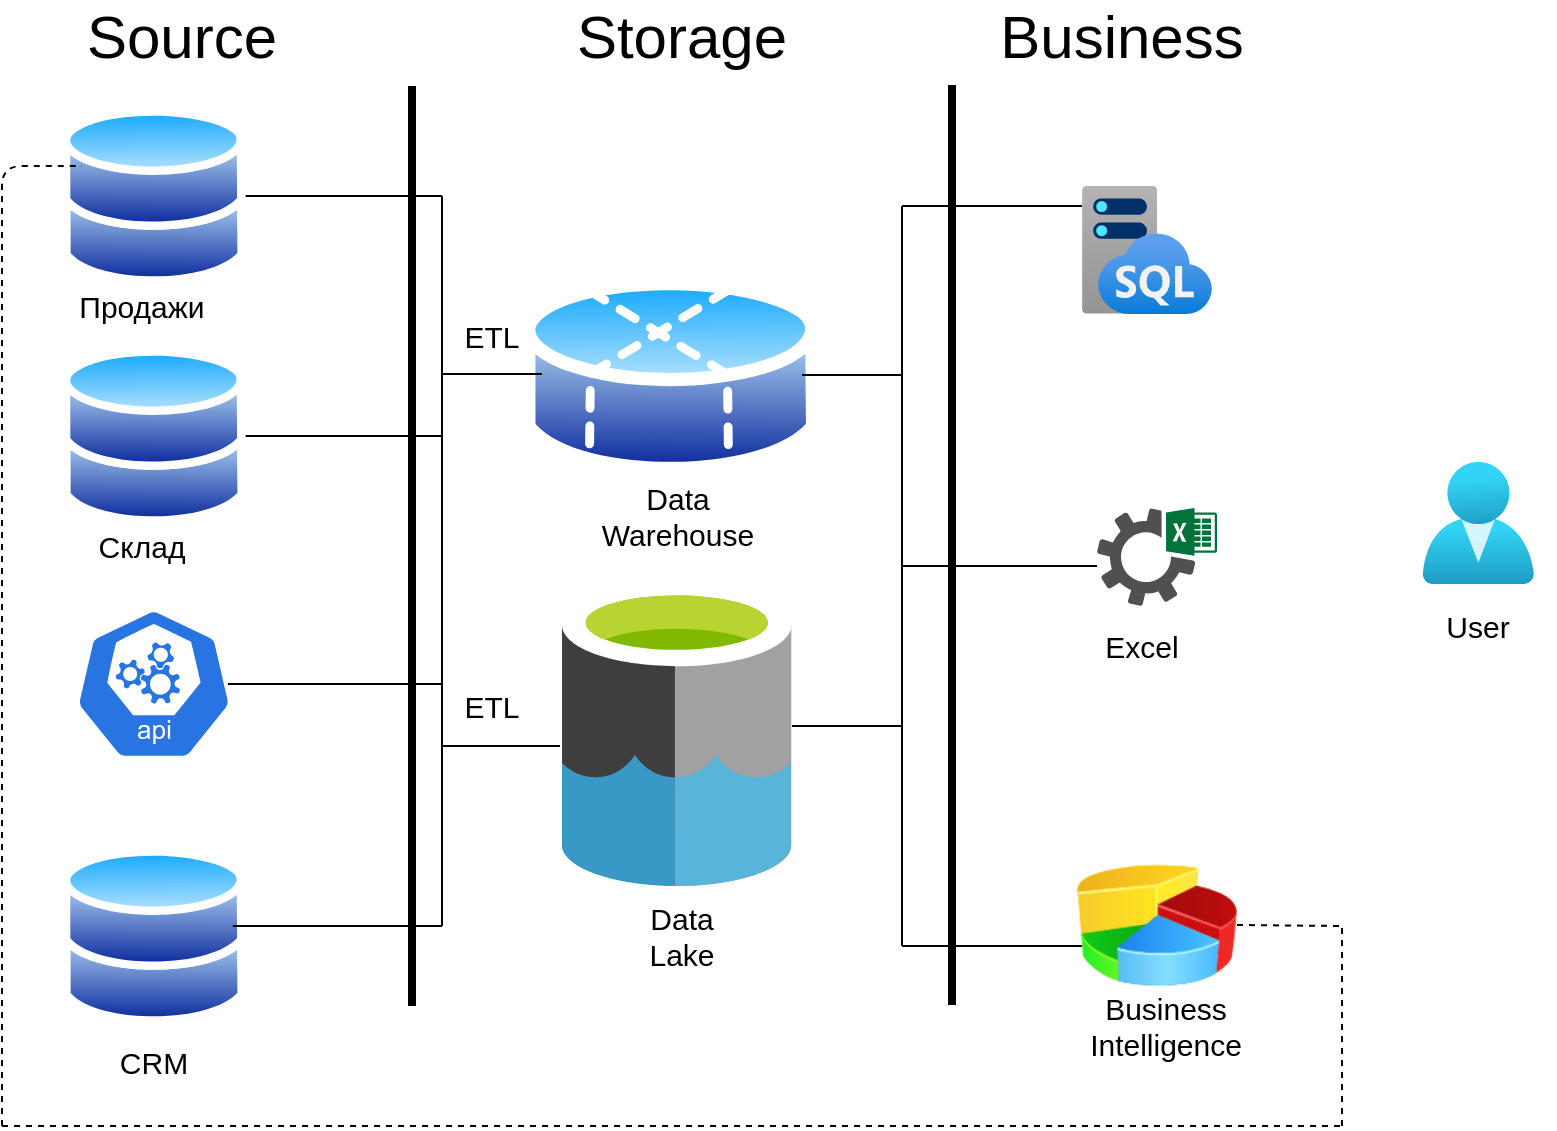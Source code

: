 <mxfile version="14.5.1" type="device"><diagram id="5UDmogp-TjGVO9SnrFjn" name="Страница 1"><mxGraphModel dx="1422" dy="822" grid="1" gridSize="10" guides="1" tooltips="1" connect="1" arrows="1" fold="1" page="1" pageScale="1" pageWidth="827" pageHeight="1169" math="0" shadow="0"><root><mxCell id="0"/><mxCell id="1" parent="0"/><mxCell id="oxUHzlSZqHfkPNCNQreG-15" value="" style="aspect=fixed;html=1;points=[];align=center;image;fontSize=12;image=img/lib/azure2/identity/Users.svg;shadow=0;sketch=0;" vertex="1" parent="1"><mxGeometry x="740" y="277.94" width="76.33" height="61.06" as="geometry"/></mxCell><mxCell id="oxUHzlSZqHfkPNCNQreG-16" value="" style="aspect=fixed;perimeter=ellipsePerimeter;html=1;align=center;shadow=0;dashed=0;spacingTop=3;image;image=img/lib/active_directory/databases.svg;sketch=0;fontFamily=Helvetica;" vertex="1" parent="1"><mxGeometry x="70" y="100" width="91.84" height="90" as="geometry"/></mxCell><mxCell id="oxUHzlSZqHfkPNCNQreG-19" value="" style="aspect=fixed;html=1;points=[];align=center;image;fontSize=12;image=img/lib/azure2/databases/SQL_Managed_Instance.svg;shadow=0;sketch=0;" vertex="1" parent="1"><mxGeometry x="580" y="140" width="65" height="64" as="geometry"/></mxCell><mxCell id="oxUHzlSZqHfkPNCNQreG-20" value="" style="pointerEvents=1;shadow=0;dashed=0;html=1;strokeColor=none;fillColor=#505050;labelPosition=center;verticalLabelPosition=bottom;verticalAlign=top;outlineConnect=0;align=center;shape=mxgraph.office.services.excel_services;sketch=0;fontFamily=Helvetica;" vertex="1" parent="1"><mxGeometry x="587.5" y="301" width="60" height="49" as="geometry"/></mxCell><mxCell id="oxUHzlSZqHfkPNCNQreG-21" value="" style="image;html=1;image=img/lib/clip_art/finance/Pie_Chart_128x128.png;shadow=0;sketch=0;fontFamily=Helvetica;" vertex="1" parent="1"><mxGeometry x="577.5" y="469.5" width="80" height="80" as="geometry"/></mxCell><mxCell id="oxUHzlSZqHfkPNCNQreG-22" value="" style="aspect=fixed;perimeter=ellipsePerimeter;html=1;align=center;shadow=0;dashed=0;spacingTop=3;image;image=img/lib/active_directory/database_partition_4.svg;sketch=0;fontFamily=Helvetica;" vertex="1" parent="1"><mxGeometry x="300" y="180" width="148.65" height="110" as="geometry"/></mxCell><mxCell id="oxUHzlSZqHfkPNCNQreG-24" value="" style="aspect=fixed;perimeter=ellipsePerimeter;html=1;align=center;shadow=0;dashed=0;spacingTop=3;image;image=img/lib/active_directory/databases.svg;sketch=0;fontFamily=Helvetica;" vertex="1" parent="1"><mxGeometry x="70" y="220" width="91.84" height="90" as="geometry"/></mxCell><mxCell id="oxUHzlSZqHfkPNCNQreG-25" value="" style="aspect=fixed;perimeter=ellipsePerimeter;html=1;align=center;shadow=0;dashed=0;spacingTop=3;image;image=img/lib/active_directory/databases.svg;sketch=0;fontFamily=Helvetica;" vertex="1" parent="1"><mxGeometry x="70" y="470" width="91.84" height="90" as="geometry"/></mxCell><mxCell id="oxUHzlSZqHfkPNCNQreG-26" value="" style="html=1;dashed=0;whitespace=wrap;fillColor=#2875E2;strokeColor=#ffffff;points=[[0.005,0.63,0],[0.1,0.2,0],[0.9,0.2,0],[0.5,0,0],[0.995,0.63,0],[0.72,0.99,0],[0.5,1,0],[0.28,0.99,0]];shape=mxgraph.kubernetes.icon;prIcon=api;shadow=0;sketch=0;fontFamily=Helvetica;" vertex="1" parent="1"><mxGeometry x="76.42" y="339" width="79" height="100" as="geometry"/></mxCell><mxCell id="oxUHzlSZqHfkPNCNQreG-27" value="Source" style="text;html=1;strokeColor=none;fillColor=none;align=center;verticalAlign=middle;whiteSpace=wrap;rounded=0;shadow=0;sketch=0;fontFamily=Helvetica;fontSize=30;" vertex="1" parent="1"><mxGeometry x="50" y="50" width="160" height="30" as="geometry"/></mxCell><mxCell id="oxUHzlSZqHfkPNCNQreG-28" value="Business" style="text;html=1;strokeColor=none;fillColor=none;align=center;verticalAlign=middle;whiteSpace=wrap;rounded=0;shadow=0;sketch=0;fontFamily=Helvetica;fontSize=30;" vertex="1" parent="1"><mxGeometry x="520" y="50" width="160" height="30" as="geometry"/></mxCell><mxCell id="oxUHzlSZqHfkPNCNQreG-29" value="Storage" style="text;html=1;strokeColor=none;fillColor=none;align=center;verticalAlign=middle;whiteSpace=wrap;rounded=0;shadow=0;sketch=0;fontFamily=Helvetica;fontSize=30;" vertex="1" parent="1"><mxGeometry x="300" y="50" width="160" height="30" as="geometry"/></mxCell><mxCell id="oxUHzlSZqHfkPNCNQreG-30" value="" style="line;strokeWidth=4;direction=south;html=1;perimeter=backbonePerimeter;points=[];outlineConnect=0;shadow=0;sketch=0;fontFamily=Helvetica;fontSize=30;" vertex="1" parent="1"><mxGeometry x="240" y="90" width="10" height="460" as="geometry"/></mxCell><mxCell id="oxUHzlSZqHfkPNCNQreG-31" value="" style="line;strokeWidth=4;direction=south;html=1;perimeter=backbonePerimeter;points=[];outlineConnect=0;shadow=0;sketch=0;fontFamily=Helvetica;fontSize=30;" vertex="1" parent="1"><mxGeometry x="510" y="89.5" width="10" height="460" as="geometry"/></mxCell><mxCell id="oxUHzlSZqHfkPNCNQreG-32" value="Продажи" style="text;html=1;strokeColor=none;fillColor=none;align=center;verticalAlign=middle;whiteSpace=wrap;rounded=0;shadow=0;sketch=0;fontFamily=Helvetica;fontSize=15;" vertex="1" parent="1"><mxGeometry x="90" y="190" width="40" height="20" as="geometry"/></mxCell><mxCell id="oxUHzlSZqHfkPNCNQreG-33" value="Склад" style="text;html=1;strokeColor=none;fillColor=none;align=center;verticalAlign=middle;whiteSpace=wrap;rounded=0;shadow=0;sketch=0;fontFamily=Helvetica;fontSize=15;" vertex="1" parent="1"><mxGeometry x="90" y="310" width="40" height="20" as="geometry"/></mxCell><mxCell id="oxUHzlSZqHfkPNCNQreG-34" value="CRM" style="text;html=1;strokeColor=none;fillColor=none;align=center;verticalAlign=middle;whiteSpace=wrap;rounded=0;shadow=0;sketch=0;fontFamily=Helvetica;fontSize=15;" vertex="1" parent="1"><mxGeometry x="95.92" y="565" width="40" height="25" as="geometry"/></mxCell><mxCell id="oxUHzlSZqHfkPNCNQreG-35" value="Data Warehouse" style="text;html=1;strokeColor=none;fillColor=none;align=center;verticalAlign=middle;whiteSpace=wrap;rounded=0;shadow=0;sketch=0;fontFamily=Helvetica;fontSize=15;" vertex="1" parent="1"><mxGeometry x="343" y="290" width="70" height="30" as="geometry"/></mxCell><mxCell id="oxUHzlSZqHfkPNCNQreG-37" value="Data Lake" style="text;html=1;strokeColor=none;fillColor=none;align=center;verticalAlign=middle;whiteSpace=wrap;rounded=0;shadow=0;sketch=0;fontFamily=Helvetica;fontSize=15;" vertex="1" parent="1"><mxGeometry x="357.17" y="495" width="45.67" height="40" as="geometry"/></mxCell><mxCell id="oxUHzlSZqHfkPNCNQreG-38" value="Business Intelligence" style="text;html=1;strokeColor=none;fillColor=none;align=center;verticalAlign=middle;whiteSpace=wrap;rounded=0;shadow=0;sketch=0;fontFamily=Helvetica;fontSize=15;" vertex="1" parent="1"><mxGeometry x="602.5" y="555" width="37.5" height="10" as="geometry"/></mxCell><mxCell id="oxUHzlSZqHfkPNCNQreG-39" value="Excel" style="text;html=1;strokeColor=none;fillColor=none;align=center;verticalAlign=middle;whiteSpace=wrap;rounded=0;shadow=0;sketch=0;fontFamily=Helvetica;fontSize=15;" vertex="1" parent="1"><mxGeometry x="590" y="360" width="40" height="20" as="geometry"/></mxCell><mxCell id="oxUHzlSZqHfkPNCNQreG-41" value="" style="endArrow=none;html=1;fontFamily=Helvetica;fontSize=15;" edge="1" parent="1" source="oxUHzlSZqHfkPNCNQreG-16"><mxGeometry width="50" height="50" relative="1" as="geometry"><mxPoint x="180" y="170" as="sourcePoint"/><mxPoint x="260" y="145" as="targetPoint"/></mxGeometry></mxCell><mxCell id="oxUHzlSZqHfkPNCNQreG-44" value="" style="endArrow=none;html=1;fontFamily=Helvetica;fontSize=15;" edge="1" parent="1" source="oxUHzlSZqHfkPNCNQreG-24"><mxGeometry width="50" height="50" relative="1" as="geometry"><mxPoint x="110" y="290" as="sourcePoint"/><mxPoint x="260" y="265" as="targetPoint"/></mxGeometry></mxCell><mxCell id="oxUHzlSZqHfkPNCNQreG-45" value="" style="endArrow=none;html=1;fontFamily=Helvetica;fontSize=15;entryX=0.969;entryY=0.5;entryDx=0;entryDy=0;entryPerimeter=0;" edge="1" parent="1" target="oxUHzlSZqHfkPNCNQreG-26"><mxGeometry width="50" height="50" relative="1" as="geometry"><mxPoint x="260" y="389" as="sourcePoint"/><mxPoint x="253" y="275" as="targetPoint"/></mxGeometry></mxCell><mxCell id="oxUHzlSZqHfkPNCNQreG-46" value="" style="endArrow=none;html=1;fontFamily=Helvetica;fontSize=15;" edge="1" parent="1"><mxGeometry width="50" height="50" relative="1" as="geometry"><mxPoint x="155.42" y="510" as="sourcePoint"/><mxPoint x="260" y="510" as="targetPoint"/></mxGeometry></mxCell><mxCell id="oxUHzlSZqHfkPNCNQreG-47" value="" style="endArrow=none;html=1;fontFamily=Helvetica;fontSize=15;" edge="1" parent="1"><mxGeometry width="50" height="50" relative="1" as="geometry"><mxPoint x="260" y="234" as="sourcePoint"/><mxPoint x="310" y="234" as="targetPoint"/></mxGeometry></mxCell><mxCell id="oxUHzlSZqHfkPNCNQreG-48" value="" style="endArrow=none;html=1;fontFamily=Helvetica;fontSize=15;" edge="1" parent="1"><mxGeometry width="50" height="50" relative="1" as="geometry"><mxPoint x="260" y="420" as="sourcePoint"/><mxPoint x="319" y="420" as="targetPoint"/></mxGeometry></mxCell><mxCell id="oxUHzlSZqHfkPNCNQreG-49" value="" style="endArrow=none;html=1;fontFamily=Helvetica;fontSize=15;" edge="1" parent="1"><mxGeometry width="50" height="50" relative="1" as="geometry"><mxPoint x="490" y="150" as="sourcePoint"/><mxPoint x="580" y="150" as="targetPoint"/></mxGeometry></mxCell><mxCell id="oxUHzlSZqHfkPNCNQreG-50" value="" style="endArrow=none;html=1;fontFamily=Helvetica;fontSize=15;" edge="1" parent="1"><mxGeometry width="50" height="50" relative="1" as="geometry"><mxPoint x="260" y="510" as="sourcePoint"/><mxPoint x="260" y="145" as="targetPoint"/></mxGeometry></mxCell><mxCell id="oxUHzlSZqHfkPNCNQreG-51" value="" style="endArrow=none;html=1;fontFamily=Helvetica;fontSize=15;" edge="1" parent="1"><mxGeometry width="50" height="50" relative="1" as="geometry"><mxPoint x="490" y="520" as="sourcePoint"/><mxPoint x="490" y="150" as="targetPoint"/></mxGeometry></mxCell><mxCell id="oxUHzlSZqHfkPNCNQreG-52" value="" style="endArrow=none;html=1;fontFamily=Helvetica;fontSize=15;" edge="1" parent="1"><mxGeometry width="50" height="50" relative="1" as="geometry"><mxPoint x="490" y="520" as="sourcePoint"/><mxPoint x="580" y="520" as="targetPoint"/></mxGeometry></mxCell><mxCell id="oxUHzlSZqHfkPNCNQreG-53" value="" style="endArrow=none;html=1;fontFamily=Helvetica;fontSize=15;" edge="1" parent="1"><mxGeometry width="50" height="50" relative="1" as="geometry"><mxPoint x="490" y="330" as="sourcePoint"/><mxPoint x="587.5" y="330" as="targetPoint"/></mxGeometry></mxCell><mxCell id="oxUHzlSZqHfkPNCNQreG-54" value="" style="endArrow=none;html=1;fontFamily=Helvetica;fontSize=15;" edge="1" parent="1"><mxGeometry width="50" height="50" relative="1" as="geometry"><mxPoint x="435" y="410" as="sourcePoint"/><mxPoint x="490" y="410" as="targetPoint"/></mxGeometry></mxCell><mxCell id="oxUHzlSZqHfkPNCNQreG-55" value="" style="endArrow=none;html=1;fontFamily=Helvetica;fontSize=15;" edge="1" parent="1"><mxGeometry width="50" height="50" relative="1" as="geometry"><mxPoint x="440" y="234.5" as="sourcePoint"/><mxPoint x="490" y="234.5" as="targetPoint"/></mxGeometry></mxCell><mxCell id="oxUHzlSZqHfkPNCNQreG-56" value="ETL" style="text;html=1;strokeColor=none;fillColor=none;align=center;verticalAlign=middle;whiteSpace=wrap;rounded=0;shadow=0;sketch=0;fontFamily=Helvetica;fontSize=15;" vertex="1" parent="1"><mxGeometry x="250" y="200" width="70" height="30" as="geometry"/></mxCell><mxCell id="oxUHzlSZqHfkPNCNQreG-57" value="ETL" style="text;html=1;strokeColor=none;fillColor=none;align=center;verticalAlign=middle;whiteSpace=wrap;rounded=0;shadow=0;sketch=0;fontFamily=Helvetica;fontSize=15;" vertex="1" parent="1"><mxGeometry x="255" y="389" width="60" height="21" as="geometry"/></mxCell><mxCell id="oxUHzlSZqHfkPNCNQreG-58" value="User&lt;br&gt;" style="text;html=1;strokeColor=none;fillColor=none;align=center;verticalAlign=middle;whiteSpace=wrap;rounded=0;shadow=0;sketch=0;fontFamily=Helvetica;fontSize=15;" vertex="1" parent="1"><mxGeometry x="758.16" y="350" width="40" height="20" as="geometry"/></mxCell><mxCell id="oxUHzlSZqHfkPNCNQreG-60" value="" style="aspect=fixed;html=1;points=[];align=center;image;fontSize=12;image=img/lib/mscae/Data_Lake.svg;shadow=0;sketch=0;" vertex="1" parent="1"><mxGeometry x="320" y="339" width="114.76" height="151" as="geometry"/></mxCell><mxCell id="oxUHzlSZqHfkPNCNQreG-61" value="" style="endArrow=none;dashed=1;html=1;fontFamily=Helvetica;fontSize=15;" edge="1" parent="1"><mxGeometry width="50" height="50" relative="1" as="geometry"><mxPoint x="40" y="610" as="sourcePoint"/><mxPoint x="80" y="130" as="targetPoint"/><Array as="points"><mxPoint x="40" y="130"/></Array></mxGeometry></mxCell><mxCell id="oxUHzlSZqHfkPNCNQreG-65" value="" style="endArrow=none;dashed=1;html=1;fontFamily=Helvetica;fontSize=15;" edge="1" parent="1"><mxGeometry width="50" height="50" relative="1" as="geometry"><mxPoint x="40" y="610" as="sourcePoint"/><mxPoint x="710" y="610" as="targetPoint"/></mxGeometry></mxCell><mxCell id="oxUHzlSZqHfkPNCNQreG-66" value="" style="endArrow=none;dashed=1;html=1;fontFamily=Helvetica;fontSize=15;" edge="1" parent="1"><mxGeometry width="50" height="50" relative="1" as="geometry"><mxPoint x="710" y="610" as="sourcePoint"/><mxPoint x="710" y="510" as="targetPoint"/></mxGeometry></mxCell><mxCell id="oxUHzlSZqHfkPNCNQreG-67" value="" style="endArrow=none;dashed=1;html=1;fontFamily=Helvetica;fontSize=15;exitX=1;exitY=0.5;exitDx=0;exitDy=0;" edge="1" parent="1" source="oxUHzlSZqHfkPNCNQreG-21"><mxGeometry width="50" height="50" relative="1" as="geometry"><mxPoint x="660" y="540" as="sourcePoint"/><mxPoint x="710" y="510" as="targetPoint"/></mxGeometry></mxCell></root></mxGraphModel></diagram></mxfile>